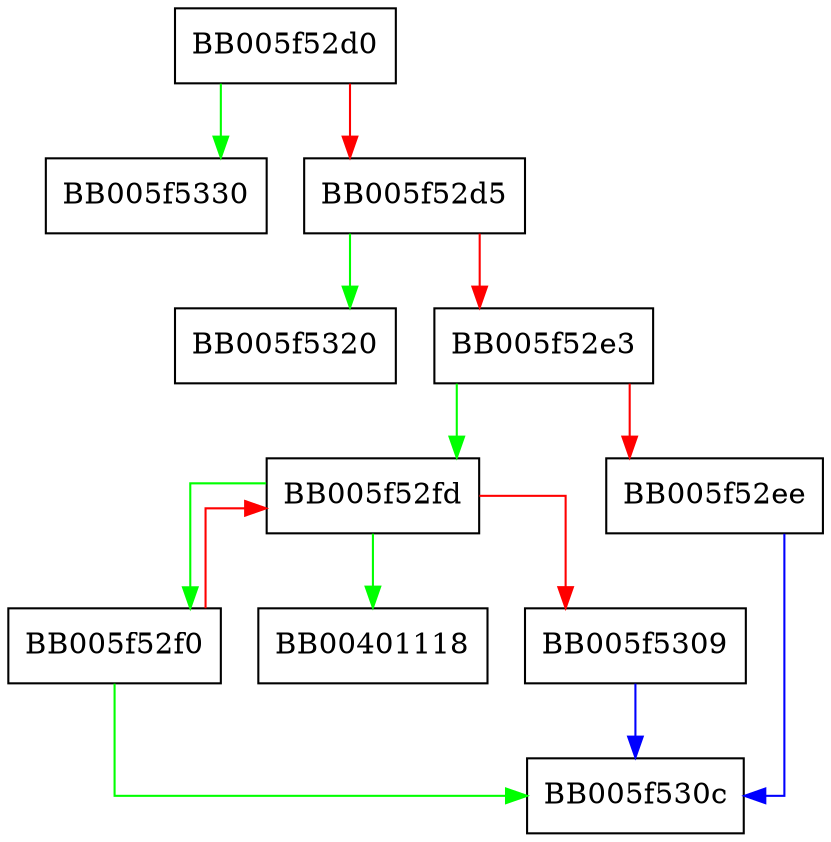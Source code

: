 digraph OSSL_PARAM_locate_const {
  node [shape="box"];
  graph [splines=ortho];
  BB005f52d0 -> BB005f5330 [color="green"];
  BB005f52d0 -> BB005f52d5 [color="red"];
  BB005f52d5 -> BB005f5320 [color="green"];
  BB005f52d5 -> BB005f52e3 [color="red"];
  BB005f52e3 -> BB005f52fd [color="green"];
  BB005f52e3 -> BB005f52ee [color="red"];
  BB005f52ee -> BB005f530c [color="blue"];
  BB005f52f0 -> BB005f530c [color="green"];
  BB005f52f0 -> BB005f52fd [color="red"];
  BB005f52fd -> BB00401118 [color="green"];
  BB005f52fd -> BB005f52f0 [color="green"];
  BB005f52fd -> BB005f5309 [color="red"];
  BB005f5309 -> BB005f530c [color="blue"];
}